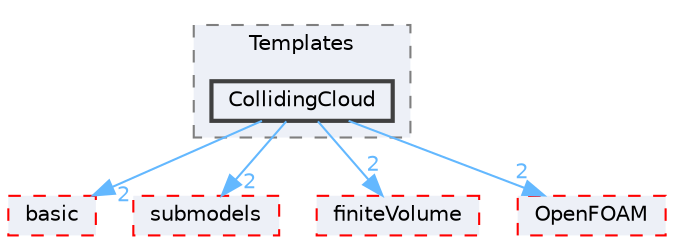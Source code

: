 digraph "src/lagrangian/intermediate/clouds/Templates/CollidingCloud"
{
 // LATEX_PDF_SIZE
  bgcolor="transparent";
  edge [fontname=Helvetica,fontsize=10,labelfontname=Helvetica,labelfontsize=10];
  node [fontname=Helvetica,fontsize=10,shape=box,height=0.2,width=0.4];
  compound=true
  subgraph clusterdir_f332ac72f0d3698ba18c2dc3cab43221 {
    graph [ bgcolor="#edf0f7", pencolor="grey50", label="Templates", fontname=Helvetica,fontsize=10 style="filled,dashed", URL="dir_f332ac72f0d3698ba18c2dc3cab43221.html",tooltip=""]
  dir_9e53c030b58931d3e7e0cb89469c1b97 [label="CollidingCloud", fillcolor="#edf0f7", color="grey25", style="filled,bold", URL="dir_9e53c030b58931d3e7e0cb89469c1b97.html",tooltip=""];
  }
  dir_584e0ab0901b4327f36f4285cac7f2f8 [label="basic", fillcolor="#edf0f7", color="red", style="filled,dashed", URL="dir_584e0ab0901b4327f36f4285cac7f2f8.html",tooltip=""];
  dir_825de5f87f0ef3ae7d76ccd6a5458244 [label="submodels", fillcolor="#edf0f7", color="red", style="filled,dashed", URL="dir_825de5f87f0ef3ae7d76ccd6a5458244.html",tooltip=""];
  dir_9bd15774b555cf7259a6fa18f99fe99b [label="finiteVolume", fillcolor="#edf0f7", color="red", style="filled,dashed", URL="dir_9bd15774b555cf7259a6fa18f99fe99b.html",tooltip=""];
  dir_c5473ff19b20e6ec4dfe5c310b3778a8 [label="OpenFOAM", fillcolor="#edf0f7", color="red", style="filled,dashed", URL="dir_c5473ff19b20e6ec4dfe5c310b3778a8.html",tooltip=""];
  dir_9e53c030b58931d3e7e0cb89469c1b97->dir_584e0ab0901b4327f36f4285cac7f2f8 [headlabel="2", labeldistance=1.5 headhref="dir_000536_000211.html" href="dir_000536_000211.html" color="steelblue1" fontcolor="steelblue1"];
  dir_9e53c030b58931d3e7e0cb89469c1b97->dir_825de5f87f0ef3ae7d76ccd6a5458244 [headlabel="2", labeldistance=1.5 headhref="dir_000536_003801.html" href="dir_000536_003801.html" color="steelblue1" fontcolor="steelblue1"];
  dir_9e53c030b58931d3e7e0cb89469c1b97->dir_9bd15774b555cf7259a6fa18f99fe99b [headlabel="2", labeldistance=1.5 headhref="dir_000536_001387.html" href="dir_000536_001387.html" color="steelblue1" fontcolor="steelblue1"];
  dir_9e53c030b58931d3e7e0cb89469c1b97->dir_c5473ff19b20e6ec4dfe5c310b3778a8 [headlabel="2", labeldistance=1.5 headhref="dir_000536_002695.html" href="dir_000536_002695.html" color="steelblue1" fontcolor="steelblue1"];
}
